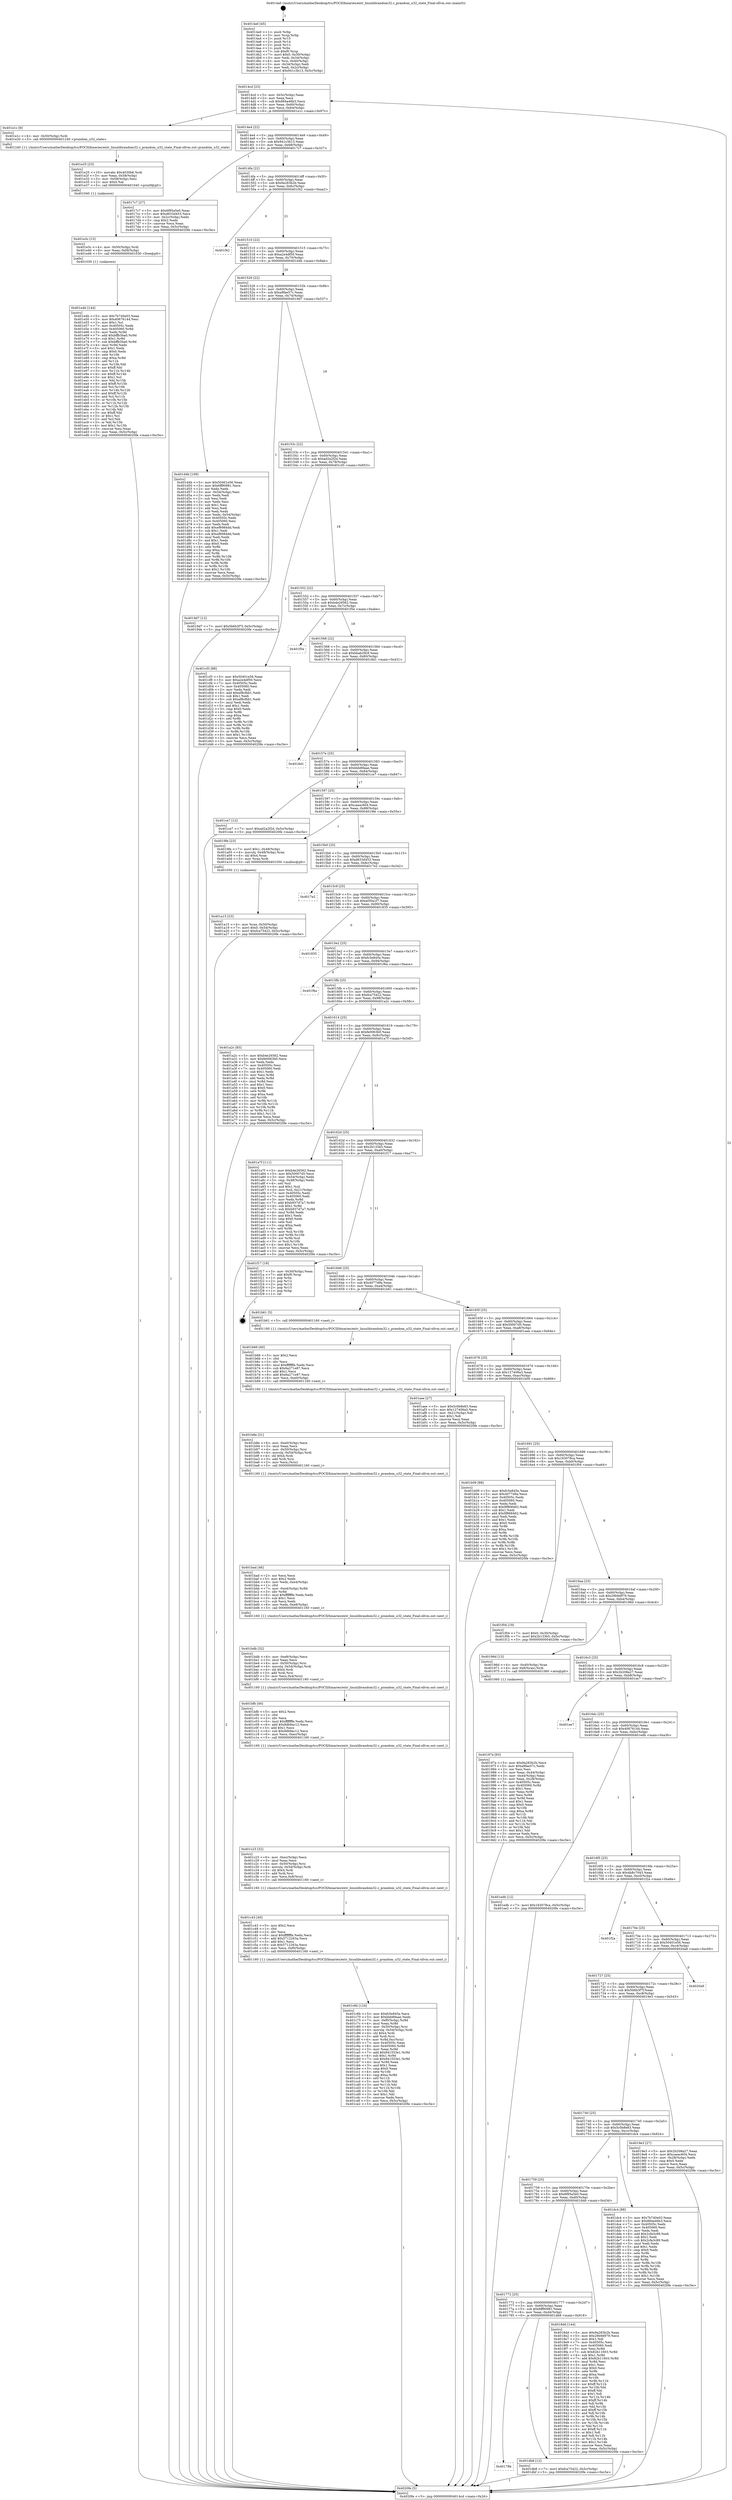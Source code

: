 digraph "0x4014a0" {
  label = "0x4014a0 (/mnt/c/Users/mathe/Desktop/tcc/POCII/binaries/extr_linuxlibrandom32.c_prandom_u32_state_Final-ollvm.out::main(0))"
  labelloc = "t"
  node[shape=record]

  Entry [label="",width=0.3,height=0.3,shape=circle,fillcolor=black,style=filled]
  "0x4014cd" [label="{
     0x4014cd [23]\l
     | [instrs]\l
     &nbsp;&nbsp;0x4014cd \<+3\>: mov -0x5c(%rbp),%eax\l
     &nbsp;&nbsp;0x4014d0 \<+2\>: mov %eax,%ecx\l
     &nbsp;&nbsp;0x4014d2 \<+6\>: sub $0x884a46b3,%ecx\l
     &nbsp;&nbsp;0x4014d8 \<+3\>: mov %eax,-0x60(%rbp)\l
     &nbsp;&nbsp;0x4014db \<+3\>: mov %ecx,-0x64(%rbp)\l
     &nbsp;&nbsp;0x4014de \<+6\>: je 0000000000401e1c \<main+0x97c\>\l
  }"]
  "0x401e1c" [label="{
     0x401e1c [9]\l
     | [instrs]\l
     &nbsp;&nbsp;0x401e1c \<+4\>: mov -0x50(%rbp),%rdi\l
     &nbsp;&nbsp;0x401e20 \<+5\>: call 0000000000401240 \<prandom_u32_state\>\l
     | [calls]\l
     &nbsp;&nbsp;0x401240 \{1\} (/mnt/c/Users/mathe/Desktop/tcc/POCII/binaries/extr_linuxlibrandom32.c_prandom_u32_state_Final-ollvm.out::prandom_u32_state)\l
  }"]
  "0x4014e4" [label="{
     0x4014e4 [22]\l
     | [instrs]\l
     &nbsp;&nbsp;0x4014e4 \<+5\>: jmp 00000000004014e9 \<main+0x49\>\l
     &nbsp;&nbsp;0x4014e9 \<+3\>: mov -0x60(%rbp),%eax\l
     &nbsp;&nbsp;0x4014ec \<+5\>: sub $0x941c3b13,%eax\l
     &nbsp;&nbsp;0x4014f1 \<+3\>: mov %eax,-0x68(%rbp)\l
     &nbsp;&nbsp;0x4014f4 \<+6\>: je 00000000004017c7 \<main+0x327\>\l
  }"]
  Exit [label="",width=0.3,height=0.3,shape=circle,fillcolor=black,style=filled,peripheries=2]
  "0x4017c7" [label="{
     0x4017c7 [27]\l
     | [instrs]\l
     &nbsp;&nbsp;0x4017c7 \<+5\>: mov $0x6f95a5e0,%eax\l
     &nbsp;&nbsp;0x4017cc \<+5\>: mov $0xd633d453,%ecx\l
     &nbsp;&nbsp;0x4017d1 \<+3\>: mov -0x2c(%rbp),%edx\l
     &nbsp;&nbsp;0x4017d4 \<+3\>: cmp $0x2,%edx\l
     &nbsp;&nbsp;0x4017d7 \<+3\>: cmovne %ecx,%eax\l
     &nbsp;&nbsp;0x4017da \<+3\>: mov %eax,-0x5c(%rbp)\l
     &nbsp;&nbsp;0x4017dd \<+5\>: jmp 00000000004020fe \<main+0xc5e\>\l
  }"]
  "0x4014fa" [label="{
     0x4014fa [22]\l
     | [instrs]\l
     &nbsp;&nbsp;0x4014fa \<+5\>: jmp 00000000004014ff \<main+0x5f\>\l
     &nbsp;&nbsp;0x4014ff \<+3\>: mov -0x60(%rbp),%eax\l
     &nbsp;&nbsp;0x401502 \<+5\>: sub $0x9a283b2b,%eax\l
     &nbsp;&nbsp;0x401507 \<+3\>: mov %eax,-0x6c(%rbp)\l
     &nbsp;&nbsp;0x40150a \<+6\>: je 0000000000401f42 \<main+0xaa2\>\l
  }"]
  "0x4020fe" [label="{
     0x4020fe [5]\l
     | [instrs]\l
     &nbsp;&nbsp;0x4020fe \<+5\>: jmp 00000000004014cd \<main+0x2d\>\l
  }"]
  "0x4014a0" [label="{
     0x4014a0 [45]\l
     | [instrs]\l
     &nbsp;&nbsp;0x4014a0 \<+1\>: push %rbp\l
     &nbsp;&nbsp;0x4014a1 \<+3\>: mov %rsp,%rbp\l
     &nbsp;&nbsp;0x4014a4 \<+2\>: push %r15\l
     &nbsp;&nbsp;0x4014a6 \<+2\>: push %r14\l
     &nbsp;&nbsp;0x4014a8 \<+2\>: push %r12\l
     &nbsp;&nbsp;0x4014aa \<+1\>: push %rbx\l
     &nbsp;&nbsp;0x4014ab \<+7\>: sub $0xf0,%rsp\l
     &nbsp;&nbsp;0x4014b2 \<+7\>: movl $0x0,-0x30(%rbp)\l
     &nbsp;&nbsp;0x4014b9 \<+3\>: mov %edi,-0x34(%rbp)\l
     &nbsp;&nbsp;0x4014bc \<+4\>: mov %rsi,-0x40(%rbp)\l
     &nbsp;&nbsp;0x4014c0 \<+3\>: mov -0x34(%rbp),%edi\l
     &nbsp;&nbsp;0x4014c3 \<+3\>: mov %edi,-0x2c(%rbp)\l
     &nbsp;&nbsp;0x4014c6 \<+7\>: movl $0x941c3b13,-0x5c(%rbp)\l
  }"]
  "0x401e4b" [label="{
     0x401e4b [144]\l
     | [instrs]\l
     &nbsp;&nbsp;0x401e4b \<+5\>: mov $0x7b740e03,%eax\l
     &nbsp;&nbsp;0x401e50 \<+5\>: mov $0x40676144,%esi\l
     &nbsp;&nbsp;0x401e55 \<+2\>: mov $0x1,%cl\l
     &nbsp;&nbsp;0x401e57 \<+7\>: mov 0x40505c,%edx\l
     &nbsp;&nbsp;0x401e5e \<+8\>: mov 0x405060,%r8d\l
     &nbsp;&nbsp;0x401e66 \<+3\>: mov %edx,%r9d\l
     &nbsp;&nbsp;0x401e69 \<+7\>: add $0xbffb3ba0,%r9d\l
     &nbsp;&nbsp;0x401e70 \<+4\>: sub $0x1,%r9d\l
     &nbsp;&nbsp;0x401e74 \<+7\>: sub $0xbffb3ba0,%r9d\l
     &nbsp;&nbsp;0x401e7b \<+4\>: imul %r9d,%edx\l
     &nbsp;&nbsp;0x401e7f \<+3\>: and $0x1,%edx\l
     &nbsp;&nbsp;0x401e82 \<+3\>: cmp $0x0,%edx\l
     &nbsp;&nbsp;0x401e85 \<+4\>: sete %r10b\l
     &nbsp;&nbsp;0x401e89 \<+4\>: cmp $0xa,%r8d\l
     &nbsp;&nbsp;0x401e8d \<+4\>: setl %r11b\l
     &nbsp;&nbsp;0x401e91 \<+3\>: mov %r10b,%bl\l
     &nbsp;&nbsp;0x401e94 \<+3\>: xor $0xff,%bl\l
     &nbsp;&nbsp;0x401e97 \<+3\>: mov %r11b,%r14b\l
     &nbsp;&nbsp;0x401e9a \<+4\>: xor $0xff,%r14b\l
     &nbsp;&nbsp;0x401e9e \<+3\>: xor $0x1,%cl\l
     &nbsp;&nbsp;0x401ea1 \<+3\>: mov %bl,%r15b\l
     &nbsp;&nbsp;0x401ea4 \<+4\>: and $0xff,%r15b\l
     &nbsp;&nbsp;0x401ea8 \<+3\>: and %cl,%r10b\l
     &nbsp;&nbsp;0x401eab \<+3\>: mov %r14b,%r12b\l
     &nbsp;&nbsp;0x401eae \<+4\>: and $0xff,%r12b\l
     &nbsp;&nbsp;0x401eb2 \<+3\>: and %cl,%r11b\l
     &nbsp;&nbsp;0x401eb5 \<+3\>: or %r10b,%r15b\l
     &nbsp;&nbsp;0x401eb8 \<+3\>: or %r11b,%r12b\l
     &nbsp;&nbsp;0x401ebb \<+3\>: xor %r12b,%r15b\l
     &nbsp;&nbsp;0x401ebe \<+3\>: or %r14b,%bl\l
     &nbsp;&nbsp;0x401ec1 \<+3\>: xor $0xff,%bl\l
     &nbsp;&nbsp;0x401ec4 \<+3\>: or $0x1,%cl\l
     &nbsp;&nbsp;0x401ec7 \<+2\>: and %cl,%bl\l
     &nbsp;&nbsp;0x401ec9 \<+3\>: or %bl,%r15b\l
     &nbsp;&nbsp;0x401ecc \<+4\>: test $0x1,%r15b\l
     &nbsp;&nbsp;0x401ed0 \<+3\>: cmovne %esi,%eax\l
     &nbsp;&nbsp;0x401ed3 \<+3\>: mov %eax,-0x5c(%rbp)\l
     &nbsp;&nbsp;0x401ed6 \<+5\>: jmp 00000000004020fe \<main+0xc5e\>\l
  }"]
  "0x401f42" [label="{
     0x401f42\l
  }", style=dashed]
  "0x401510" [label="{
     0x401510 [22]\l
     | [instrs]\l
     &nbsp;&nbsp;0x401510 \<+5\>: jmp 0000000000401515 \<main+0x75\>\l
     &nbsp;&nbsp;0x401515 \<+3\>: mov -0x60(%rbp),%eax\l
     &nbsp;&nbsp;0x401518 \<+5\>: sub $0xa2e4df50,%eax\l
     &nbsp;&nbsp;0x40151d \<+3\>: mov %eax,-0x70(%rbp)\l
     &nbsp;&nbsp;0x401520 \<+6\>: je 0000000000401d4b \<main+0x8ab\>\l
  }"]
  "0x401e3c" [label="{
     0x401e3c [15]\l
     | [instrs]\l
     &nbsp;&nbsp;0x401e3c \<+4\>: mov -0x50(%rbp),%rdi\l
     &nbsp;&nbsp;0x401e40 \<+6\>: mov %eax,-0xf4(%rbp)\l
     &nbsp;&nbsp;0x401e46 \<+5\>: call 0000000000401030 \<free@plt\>\l
     | [calls]\l
     &nbsp;&nbsp;0x401030 \{1\} (unknown)\l
  }"]
  "0x401d4b" [label="{
     0x401d4b [109]\l
     | [instrs]\l
     &nbsp;&nbsp;0x401d4b \<+5\>: mov $0x50401e56,%eax\l
     &nbsp;&nbsp;0x401d50 \<+5\>: mov $0x6ff90981,%ecx\l
     &nbsp;&nbsp;0x401d55 \<+2\>: xor %edx,%edx\l
     &nbsp;&nbsp;0x401d57 \<+3\>: mov -0x54(%rbp),%esi\l
     &nbsp;&nbsp;0x401d5a \<+2\>: mov %edx,%edi\l
     &nbsp;&nbsp;0x401d5c \<+2\>: sub %esi,%edi\l
     &nbsp;&nbsp;0x401d5e \<+2\>: mov %edx,%esi\l
     &nbsp;&nbsp;0x401d60 \<+3\>: sub $0x1,%esi\l
     &nbsp;&nbsp;0x401d63 \<+2\>: add %esi,%edi\l
     &nbsp;&nbsp;0x401d65 \<+2\>: sub %edi,%edx\l
     &nbsp;&nbsp;0x401d67 \<+3\>: mov %edx,-0x54(%rbp)\l
     &nbsp;&nbsp;0x401d6a \<+7\>: mov 0x40505c,%edx\l
     &nbsp;&nbsp;0x401d71 \<+7\>: mov 0x405060,%esi\l
     &nbsp;&nbsp;0x401d78 \<+2\>: mov %edx,%edi\l
     &nbsp;&nbsp;0x401d7a \<+6\>: add $0xef6984dd,%edi\l
     &nbsp;&nbsp;0x401d80 \<+3\>: sub $0x1,%edi\l
     &nbsp;&nbsp;0x401d83 \<+6\>: sub $0xef6984dd,%edi\l
     &nbsp;&nbsp;0x401d89 \<+3\>: imul %edi,%edx\l
     &nbsp;&nbsp;0x401d8c \<+3\>: and $0x1,%edx\l
     &nbsp;&nbsp;0x401d8f \<+3\>: cmp $0x0,%edx\l
     &nbsp;&nbsp;0x401d92 \<+4\>: sete %r8b\l
     &nbsp;&nbsp;0x401d96 \<+3\>: cmp $0xa,%esi\l
     &nbsp;&nbsp;0x401d99 \<+4\>: setl %r9b\l
     &nbsp;&nbsp;0x401d9d \<+3\>: mov %r8b,%r10b\l
     &nbsp;&nbsp;0x401da0 \<+3\>: and %r9b,%r10b\l
     &nbsp;&nbsp;0x401da3 \<+3\>: xor %r9b,%r8b\l
     &nbsp;&nbsp;0x401da6 \<+3\>: or %r8b,%r10b\l
     &nbsp;&nbsp;0x401da9 \<+4\>: test $0x1,%r10b\l
     &nbsp;&nbsp;0x401dad \<+3\>: cmovne %ecx,%eax\l
     &nbsp;&nbsp;0x401db0 \<+3\>: mov %eax,-0x5c(%rbp)\l
     &nbsp;&nbsp;0x401db3 \<+5\>: jmp 00000000004020fe \<main+0xc5e\>\l
  }"]
  "0x401526" [label="{
     0x401526 [22]\l
     | [instrs]\l
     &nbsp;&nbsp;0x401526 \<+5\>: jmp 000000000040152b \<main+0x8b\>\l
     &nbsp;&nbsp;0x40152b \<+3\>: mov -0x60(%rbp),%eax\l
     &nbsp;&nbsp;0x40152e \<+5\>: sub $0xa9fae57c,%eax\l
     &nbsp;&nbsp;0x401533 \<+3\>: mov %eax,-0x74(%rbp)\l
     &nbsp;&nbsp;0x401536 \<+6\>: je 00000000004019d7 \<main+0x537\>\l
  }"]
  "0x401e25" [label="{
     0x401e25 [23]\l
     | [instrs]\l
     &nbsp;&nbsp;0x401e25 \<+10\>: movabs $0x4030b6,%rdi\l
     &nbsp;&nbsp;0x401e2f \<+3\>: mov %eax,-0x58(%rbp)\l
     &nbsp;&nbsp;0x401e32 \<+3\>: mov -0x58(%rbp),%esi\l
     &nbsp;&nbsp;0x401e35 \<+2\>: mov $0x0,%al\l
     &nbsp;&nbsp;0x401e37 \<+5\>: call 0000000000401040 \<printf@plt\>\l
     | [calls]\l
     &nbsp;&nbsp;0x401040 \{1\} (unknown)\l
  }"]
  "0x4019d7" [label="{
     0x4019d7 [12]\l
     | [instrs]\l
     &nbsp;&nbsp;0x4019d7 \<+7\>: movl $0x5b6b3f7f,-0x5c(%rbp)\l
     &nbsp;&nbsp;0x4019de \<+5\>: jmp 00000000004020fe \<main+0xc5e\>\l
  }"]
  "0x40153c" [label="{
     0x40153c [22]\l
     | [instrs]\l
     &nbsp;&nbsp;0x40153c \<+5\>: jmp 0000000000401541 \<main+0xa1\>\l
     &nbsp;&nbsp;0x401541 \<+3\>: mov -0x60(%rbp),%eax\l
     &nbsp;&nbsp;0x401544 \<+5\>: sub $0xad2a2f2d,%eax\l
     &nbsp;&nbsp;0x401549 \<+3\>: mov %eax,-0x78(%rbp)\l
     &nbsp;&nbsp;0x40154c \<+6\>: je 0000000000401cf3 \<main+0x853\>\l
  }"]
  "0x40178b" [label="{
     0x40178b\l
  }", style=dashed]
  "0x401cf3" [label="{
     0x401cf3 [88]\l
     | [instrs]\l
     &nbsp;&nbsp;0x401cf3 \<+5\>: mov $0x50401e56,%eax\l
     &nbsp;&nbsp;0x401cf8 \<+5\>: mov $0xa2e4df50,%ecx\l
     &nbsp;&nbsp;0x401cfd \<+7\>: mov 0x40505c,%edx\l
     &nbsp;&nbsp;0x401d04 \<+7\>: mov 0x405060,%esi\l
     &nbsp;&nbsp;0x401d0b \<+2\>: mov %edx,%edi\l
     &nbsp;&nbsp;0x401d0d \<+6\>: add $0xef8cfbb1,%edi\l
     &nbsp;&nbsp;0x401d13 \<+3\>: sub $0x1,%edi\l
     &nbsp;&nbsp;0x401d16 \<+6\>: sub $0xef8cfbb1,%edi\l
     &nbsp;&nbsp;0x401d1c \<+3\>: imul %edi,%edx\l
     &nbsp;&nbsp;0x401d1f \<+3\>: and $0x1,%edx\l
     &nbsp;&nbsp;0x401d22 \<+3\>: cmp $0x0,%edx\l
     &nbsp;&nbsp;0x401d25 \<+4\>: sete %r8b\l
     &nbsp;&nbsp;0x401d29 \<+3\>: cmp $0xa,%esi\l
     &nbsp;&nbsp;0x401d2c \<+4\>: setl %r9b\l
     &nbsp;&nbsp;0x401d30 \<+3\>: mov %r8b,%r10b\l
     &nbsp;&nbsp;0x401d33 \<+3\>: and %r9b,%r10b\l
     &nbsp;&nbsp;0x401d36 \<+3\>: xor %r9b,%r8b\l
     &nbsp;&nbsp;0x401d39 \<+3\>: or %r8b,%r10b\l
     &nbsp;&nbsp;0x401d3c \<+4\>: test $0x1,%r10b\l
     &nbsp;&nbsp;0x401d40 \<+3\>: cmovne %ecx,%eax\l
     &nbsp;&nbsp;0x401d43 \<+3\>: mov %eax,-0x5c(%rbp)\l
     &nbsp;&nbsp;0x401d46 \<+5\>: jmp 00000000004020fe \<main+0xc5e\>\l
  }"]
  "0x401552" [label="{
     0x401552 [22]\l
     | [instrs]\l
     &nbsp;&nbsp;0x401552 \<+5\>: jmp 0000000000401557 \<main+0xb7\>\l
     &nbsp;&nbsp;0x401557 \<+3\>: mov -0x60(%rbp),%eax\l
     &nbsp;&nbsp;0x40155a \<+5\>: sub $0xb4e26562,%eax\l
     &nbsp;&nbsp;0x40155f \<+3\>: mov %eax,-0x7c(%rbp)\l
     &nbsp;&nbsp;0x401562 \<+6\>: je 0000000000401f5e \<main+0xabe\>\l
  }"]
  "0x401db8" [label="{
     0x401db8 [12]\l
     | [instrs]\l
     &nbsp;&nbsp;0x401db8 \<+7\>: movl $0xfca75422,-0x5c(%rbp)\l
     &nbsp;&nbsp;0x401dbf \<+5\>: jmp 00000000004020fe \<main+0xc5e\>\l
  }"]
  "0x401f5e" [label="{
     0x401f5e\l
  }", style=dashed]
  "0x401568" [label="{
     0x401568 [22]\l
     | [instrs]\l
     &nbsp;&nbsp;0x401568 \<+5\>: jmp 000000000040156d \<main+0xcd\>\l
     &nbsp;&nbsp;0x40156d \<+3\>: mov -0x60(%rbp),%eax\l
     &nbsp;&nbsp;0x401570 \<+5\>: sub $0xbbab28c9,%eax\l
     &nbsp;&nbsp;0x401575 \<+3\>: mov %eax,-0x80(%rbp)\l
     &nbsp;&nbsp;0x401578 \<+6\>: je 00000000004018d1 \<main+0x431\>\l
  }"]
  "0x401c6b" [label="{
     0x401c6b [124]\l
     | [instrs]\l
     &nbsp;&nbsp;0x401c6b \<+5\>: mov $0xfc5e845e,%ecx\l
     &nbsp;&nbsp;0x401c70 \<+5\>: mov $0xbbb89aae,%edx\l
     &nbsp;&nbsp;0x401c75 \<+7\>: mov -0xf0(%rbp),%r8d\l
     &nbsp;&nbsp;0x401c7c \<+4\>: imul %eax,%r8d\l
     &nbsp;&nbsp;0x401c80 \<+4\>: mov -0x50(%rbp),%rsi\l
     &nbsp;&nbsp;0x401c84 \<+4\>: movslq -0x54(%rbp),%rdi\l
     &nbsp;&nbsp;0x401c88 \<+4\>: shl $0x4,%rdi\l
     &nbsp;&nbsp;0x401c8c \<+3\>: add %rdi,%rsi\l
     &nbsp;&nbsp;0x401c8f \<+4\>: mov %r8d,0xc(%rsi)\l
     &nbsp;&nbsp;0x401c93 \<+7\>: mov 0x40505c,%eax\l
     &nbsp;&nbsp;0x401c9a \<+8\>: mov 0x405060,%r8d\l
     &nbsp;&nbsp;0x401ca2 \<+3\>: mov %eax,%r9d\l
     &nbsp;&nbsp;0x401ca5 \<+7\>: add $0x941553e1,%r9d\l
     &nbsp;&nbsp;0x401cac \<+4\>: sub $0x1,%r9d\l
     &nbsp;&nbsp;0x401cb0 \<+7\>: sub $0x941553e1,%r9d\l
     &nbsp;&nbsp;0x401cb7 \<+4\>: imul %r9d,%eax\l
     &nbsp;&nbsp;0x401cbb \<+3\>: and $0x1,%eax\l
     &nbsp;&nbsp;0x401cbe \<+3\>: cmp $0x0,%eax\l
     &nbsp;&nbsp;0x401cc1 \<+4\>: sete %r10b\l
     &nbsp;&nbsp;0x401cc5 \<+4\>: cmp $0xa,%r8d\l
     &nbsp;&nbsp;0x401cc9 \<+4\>: setl %r11b\l
     &nbsp;&nbsp;0x401ccd \<+3\>: mov %r10b,%bl\l
     &nbsp;&nbsp;0x401cd0 \<+3\>: and %r11b,%bl\l
     &nbsp;&nbsp;0x401cd3 \<+3\>: xor %r11b,%r10b\l
     &nbsp;&nbsp;0x401cd6 \<+3\>: or %r10b,%bl\l
     &nbsp;&nbsp;0x401cd9 \<+3\>: test $0x1,%bl\l
     &nbsp;&nbsp;0x401cdc \<+3\>: cmovne %edx,%ecx\l
     &nbsp;&nbsp;0x401cdf \<+3\>: mov %ecx,-0x5c(%rbp)\l
     &nbsp;&nbsp;0x401ce2 \<+5\>: jmp 00000000004020fe \<main+0xc5e\>\l
  }"]
  "0x4018d1" [label="{
     0x4018d1\l
  }", style=dashed]
  "0x40157e" [label="{
     0x40157e [25]\l
     | [instrs]\l
     &nbsp;&nbsp;0x40157e \<+5\>: jmp 0000000000401583 \<main+0xe3\>\l
     &nbsp;&nbsp;0x401583 \<+3\>: mov -0x60(%rbp),%eax\l
     &nbsp;&nbsp;0x401586 \<+5\>: sub $0xbbb89aae,%eax\l
     &nbsp;&nbsp;0x40158b \<+6\>: mov %eax,-0x84(%rbp)\l
     &nbsp;&nbsp;0x401591 \<+6\>: je 0000000000401ce7 \<main+0x847\>\l
  }"]
  "0x401c43" [label="{
     0x401c43 [40]\l
     | [instrs]\l
     &nbsp;&nbsp;0x401c43 \<+5\>: mov $0x2,%ecx\l
     &nbsp;&nbsp;0x401c48 \<+1\>: cltd\l
     &nbsp;&nbsp;0x401c49 \<+2\>: idiv %ecx\l
     &nbsp;&nbsp;0x401c4b \<+6\>: imul $0xfffffffe,%edx,%ecx\l
     &nbsp;&nbsp;0x401c51 \<+6\>: add $0x5712263a,%ecx\l
     &nbsp;&nbsp;0x401c57 \<+3\>: add $0x1,%ecx\l
     &nbsp;&nbsp;0x401c5a \<+6\>: sub $0x5712263a,%ecx\l
     &nbsp;&nbsp;0x401c60 \<+6\>: mov %ecx,-0xf0(%rbp)\l
     &nbsp;&nbsp;0x401c66 \<+5\>: call 0000000000401160 \<next_i\>\l
     | [calls]\l
     &nbsp;&nbsp;0x401160 \{1\} (/mnt/c/Users/mathe/Desktop/tcc/POCII/binaries/extr_linuxlibrandom32.c_prandom_u32_state_Final-ollvm.out::next_i)\l
  }"]
  "0x401ce7" [label="{
     0x401ce7 [12]\l
     | [instrs]\l
     &nbsp;&nbsp;0x401ce7 \<+7\>: movl $0xad2a2f2d,-0x5c(%rbp)\l
     &nbsp;&nbsp;0x401cee \<+5\>: jmp 00000000004020fe \<main+0xc5e\>\l
  }"]
  "0x401597" [label="{
     0x401597 [25]\l
     | [instrs]\l
     &nbsp;&nbsp;0x401597 \<+5\>: jmp 000000000040159c \<main+0xfc\>\l
     &nbsp;&nbsp;0x40159c \<+3\>: mov -0x60(%rbp),%eax\l
     &nbsp;&nbsp;0x40159f \<+5\>: sub $0xcaeac604,%eax\l
     &nbsp;&nbsp;0x4015a4 \<+6\>: mov %eax,-0x88(%rbp)\l
     &nbsp;&nbsp;0x4015aa \<+6\>: je 00000000004019fe \<main+0x55e\>\l
  }"]
  "0x401c23" [label="{
     0x401c23 [32]\l
     | [instrs]\l
     &nbsp;&nbsp;0x401c23 \<+6\>: mov -0xec(%rbp),%ecx\l
     &nbsp;&nbsp;0x401c29 \<+3\>: imul %eax,%ecx\l
     &nbsp;&nbsp;0x401c2c \<+4\>: mov -0x50(%rbp),%rsi\l
     &nbsp;&nbsp;0x401c30 \<+4\>: movslq -0x54(%rbp),%rdi\l
     &nbsp;&nbsp;0x401c34 \<+4\>: shl $0x4,%rdi\l
     &nbsp;&nbsp;0x401c38 \<+3\>: add %rdi,%rsi\l
     &nbsp;&nbsp;0x401c3b \<+3\>: mov %ecx,0x8(%rsi)\l
     &nbsp;&nbsp;0x401c3e \<+5\>: call 0000000000401160 \<next_i\>\l
     | [calls]\l
     &nbsp;&nbsp;0x401160 \{1\} (/mnt/c/Users/mathe/Desktop/tcc/POCII/binaries/extr_linuxlibrandom32.c_prandom_u32_state_Final-ollvm.out::next_i)\l
  }"]
  "0x4019fe" [label="{
     0x4019fe [23]\l
     | [instrs]\l
     &nbsp;&nbsp;0x4019fe \<+7\>: movl $0x1,-0x48(%rbp)\l
     &nbsp;&nbsp;0x401a05 \<+4\>: movslq -0x48(%rbp),%rax\l
     &nbsp;&nbsp;0x401a09 \<+4\>: shl $0x4,%rax\l
     &nbsp;&nbsp;0x401a0d \<+3\>: mov %rax,%rdi\l
     &nbsp;&nbsp;0x401a10 \<+5\>: call 0000000000401050 \<malloc@plt\>\l
     | [calls]\l
     &nbsp;&nbsp;0x401050 \{1\} (unknown)\l
  }"]
  "0x4015b0" [label="{
     0x4015b0 [25]\l
     | [instrs]\l
     &nbsp;&nbsp;0x4015b0 \<+5\>: jmp 00000000004015b5 \<main+0x115\>\l
     &nbsp;&nbsp;0x4015b5 \<+3\>: mov -0x60(%rbp),%eax\l
     &nbsp;&nbsp;0x4015b8 \<+5\>: sub $0xd633d453,%eax\l
     &nbsp;&nbsp;0x4015bd \<+6\>: mov %eax,-0x8c(%rbp)\l
     &nbsp;&nbsp;0x4015c3 \<+6\>: je 00000000004017e2 \<main+0x342\>\l
  }"]
  "0x401bfb" [label="{
     0x401bfb [40]\l
     | [instrs]\l
     &nbsp;&nbsp;0x401bfb \<+5\>: mov $0x2,%ecx\l
     &nbsp;&nbsp;0x401c00 \<+1\>: cltd\l
     &nbsp;&nbsp;0x401c01 \<+2\>: idiv %ecx\l
     &nbsp;&nbsp;0x401c03 \<+6\>: imul $0xfffffffe,%edx,%ecx\l
     &nbsp;&nbsp;0x401c09 \<+6\>: add $0x9db9ac12,%ecx\l
     &nbsp;&nbsp;0x401c0f \<+3\>: add $0x1,%ecx\l
     &nbsp;&nbsp;0x401c12 \<+6\>: sub $0x9db9ac12,%ecx\l
     &nbsp;&nbsp;0x401c18 \<+6\>: mov %ecx,-0xec(%rbp)\l
     &nbsp;&nbsp;0x401c1e \<+5\>: call 0000000000401160 \<next_i\>\l
     | [calls]\l
     &nbsp;&nbsp;0x401160 \{1\} (/mnt/c/Users/mathe/Desktop/tcc/POCII/binaries/extr_linuxlibrandom32.c_prandom_u32_state_Final-ollvm.out::next_i)\l
  }"]
  "0x4017e2" [label="{
     0x4017e2\l
  }", style=dashed]
  "0x4015c9" [label="{
     0x4015c9 [25]\l
     | [instrs]\l
     &nbsp;&nbsp;0x4015c9 \<+5\>: jmp 00000000004015ce \<main+0x12e\>\l
     &nbsp;&nbsp;0x4015ce \<+3\>: mov -0x60(%rbp),%eax\l
     &nbsp;&nbsp;0x4015d1 \<+5\>: sub $0xef30a1f7,%eax\l
     &nbsp;&nbsp;0x4015d6 \<+6\>: mov %eax,-0x90(%rbp)\l
     &nbsp;&nbsp;0x4015dc \<+6\>: je 0000000000401835 \<main+0x395\>\l
  }"]
  "0x401bdb" [label="{
     0x401bdb [32]\l
     | [instrs]\l
     &nbsp;&nbsp;0x401bdb \<+6\>: mov -0xe8(%rbp),%ecx\l
     &nbsp;&nbsp;0x401be1 \<+3\>: imul %eax,%ecx\l
     &nbsp;&nbsp;0x401be4 \<+4\>: mov -0x50(%rbp),%rsi\l
     &nbsp;&nbsp;0x401be8 \<+4\>: movslq -0x54(%rbp),%rdi\l
     &nbsp;&nbsp;0x401bec \<+4\>: shl $0x4,%rdi\l
     &nbsp;&nbsp;0x401bf0 \<+3\>: add %rdi,%rsi\l
     &nbsp;&nbsp;0x401bf3 \<+3\>: mov %ecx,0x4(%rsi)\l
     &nbsp;&nbsp;0x401bf6 \<+5\>: call 0000000000401160 \<next_i\>\l
     | [calls]\l
     &nbsp;&nbsp;0x401160 \{1\} (/mnt/c/Users/mathe/Desktop/tcc/POCII/binaries/extr_linuxlibrandom32.c_prandom_u32_state_Final-ollvm.out::next_i)\l
  }"]
  "0x401835" [label="{
     0x401835\l
  }", style=dashed]
  "0x4015e2" [label="{
     0x4015e2 [25]\l
     | [instrs]\l
     &nbsp;&nbsp;0x4015e2 \<+5\>: jmp 00000000004015e7 \<main+0x147\>\l
     &nbsp;&nbsp;0x4015e7 \<+3\>: mov -0x60(%rbp),%eax\l
     &nbsp;&nbsp;0x4015ea \<+5\>: sub $0xfc5e845e,%eax\l
     &nbsp;&nbsp;0x4015ef \<+6\>: mov %eax,-0x94(%rbp)\l
     &nbsp;&nbsp;0x4015f5 \<+6\>: je 0000000000401f6a \<main+0xaca\>\l
  }"]
  "0x401bad" [label="{
     0x401bad [46]\l
     | [instrs]\l
     &nbsp;&nbsp;0x401bad \<+2\>: xor %ecx,%ecx\l
     &nbsp;&nbsp;0x401baf \<+5\>: mov $0x2,%edx\l
     &nbsp;&nbsp;0x401bb4 \<+6\>: mov %edx,-0xe4(%rbp)\l
     &nbsp;&nbsp;0x401bba \<+1\>: cltd\l
     &nbsp;&nbsp;0x401bbb \<+7\>: mov -0xe4(%rbp),%r8d\l
     &nbsp;&nbsp;0x401bc2 \<+3\>: idiv %r8d\l
     &nbsp;&nbsp;0x401bc5 \<+6\>: imul $0xfffffffe,%edx,%edx\l
     &nbsp;&nbsp;0x401bcb \<+3\>: sub $0x1,%ecx\l
     &nbsp;&nbsp;0x401bce \<+2\>: sub %ecx,%edx\l
     &nbsp;&nbsp;0x401bd0 \<+6\>: mov %edx,-0xe8(%rbp)\l
     &nbsp;&nbsp;0x401bd6 \<+5\>: call 0000000000401160 \<next_i\>\l
     | [calls]\l
     &nbsp;&nbsp;0x401160 \{1\} (/mnt/c/Users/mathe/Desktop/tcc/POCII/binaries/extr_linuxlibrandom32.c_prandom_u32_state_Final-ollvm.out::next_i)\l
  }"]
  "0x401f6a" [label="{
     0x401f6a\l
  }", style=dashed]
  "0x4015fb" [label="{
     0x4015fb [25]\l
     | [instrs]\l
     &nbsp;&nbsp;0x4015fb \<+5\>: jmp 0000000000401600 \<main+0x160\>\l
     &nbsp;&nbsp;0x401600 \<+3\>: mov -0x60(%rbp),%eax\l
     &nbsp;&nbsp;0x401603 \<+5\>: sub $0xfca75422,%eax\l
     &nbsp;&nbsp;0x401608 \<+6\>: mov %eax,-0x98(%rbp)\l
     &nbsp;&nbsp;0x40160e \<+6\>: je 0000000000401a2c \<main+0x58c\>\l
  }"]
  "0x401b8e" [label="{
     0x401b8e [31]\l
     | [instrs]\l
     &nbsp;&nbsp;0x401b8e \<+6\>: mov -0xe0(%rbp),%ecx\l
     &nbsp;&nbsp;0x401b94 \<+3\>: imul %eax,%ecx\l
     &nbsp;&nbsp;0x401b97 \<+4\>: mov -0x50(%rbp),%rsi\l
     &nbsp;&nbsp;0x401b9b \<+4\>: movslq -0x54(%rbp),%rdi\l
     &nbsp;&nbsp;0x401b9f \<+4\>: shl $0x4,%rdi\l
     &nbsp;&nbsp;0x401ba3 \<+3\>: add %rdi,%rsi\l
     &nbsp;&nbsp;0x401ba6 \<+2\>: mov %ecx,(%rsi)\l
     &nbsp;&nbsp;0x401ba8 \<+5\>: call 0000000000401160 \<next_i\>\l
     | [calls]\l
     &nbsp;&nbsp;0x401160 \{1\} (/mnt/c/Users/mathe/Desktop/tcc/POCII/binaries/extr_linuxlibrandom32.c_prandom_u32_state_Final-ollvm.out::next_i)\l
  }"]
  "0x401a2c" [label="{
     0x401a2c [83]\l
     | [instrs]\l
     &nbsp;&nbsp;0x401a2c \<+5\>: mov $0xb4e26562,%eax\l
     &nbsp;&nbsp;0x401a31 \<+5\>: mov $0xfe0063b0,%ecx\l
     &nbsp;&nbsp;0x401a36 \<+2\>: xor %edx,%edx\l
     &nbsp;&nbsp;0x401a38 \<+7\>: mov 0x40505c,%esi\l
     &nbsp;&nbsp;0x401a3f \<+7\>: mov 0x405060,%edi\l
     &nbsp;&nbsp;0x401a46 \<+3\>: sub $0x1,%edx\l
     &nbsp;&nbsp;0x401a49 \<+3\>: mov %esi,%r8d\l
     &nbsp;&nbsp;0x401a4c \<+3\>: add %edx,%r8d\l
     &nbsp;&nbsp;0x401a4f \<+4\>: imul %r8d,%esi\l
     &nbsp;&nbsp;0x401a53 \<+3\>: and $0x1,%esi\l
     &nbsp;&nbsp;0x401a56 \<+3\>: cmp $0x0,%esi\l
     &nbsp;&nbsp;0x401a59 \<+4\>: sete %r9b\l
     &nbsp;&nbsp;0x401a5d \<+3\>: cmp $0xa,%edi\l
     &nbsp;&nbsp;0x401a60 \<+4\>: setl %r10b\l
     &nbsp;&nbsp;0x401a64 \<+3\>: mov %r9b,%r11b\l
     &nbsp;&nbsp;0x401a67 \<+3\>: and %r10b,%r11b\l
     &nbsp;&nbsp;0x401a6a \<+3\>: xor %r10b,%r9b\l
     &nbsp;&nbsp;0x401a6d \<+3\>: or %r9b,%r11b\l
     &nbsp;&nbsp;0x401a70 \<+4\>: test $0x1,%r11b\l
     &nbsp;&nbsp;0x401a74 \<+3\>: cmovne %ecx,%eax\l
     &nbsp;&nbsp;0x401a77 \<+3\>: mov %eax,-0x5c(%rbp)\l
     &nbsp;&nbsp;0x401a7a \<+5\>: jmp 00000000004020fe \<main+0xc5e\>\l
  }"]
  "0x401614" [label="{
     0x401614 [25]\l
     | [instrs]\l
     &nbsp;&nbsp;0x401614 \<+5\>: jmp 0000000000401619 \<main+0x179\>\l
     &nbsp;&nbsp;0x401619 \<+3\>: mov -0x60(%rbp),%eax\l
     &nbsp;&nbsp;0x40161c \<+5\>: sub $0xfe0063b0,%eax\l
     &nbsp;&nbsp;0x401621 \<+6\>: mov %eax,-0x9c(%rbp)\l
     &nbsp;&nbsp;0x401627 \<+6\>: je 0000000000401a7f \<main+0x5df\>\l
  }"]
  "0x401b66" [label="{
     0x401b66 [40]\l
     | [instrs]\l
     &nbsp;&nbsp;0x401b66 \<+5\>: mov $0x2,%ecx\l
     &nbsp;&nbsp;0x401b6b \<+1\>: cltd\l
     &nbsp;&nbsp;0x401b6c \<+2\>: idiv %ecx\l
     &nbsp;&nbsp;0x401b6e \<+6\>: imul $0xfffffffe,%edx,%ecx\l
     &nbsp;&nbsp;0x401b74 \<+6\>: sub $0x6a271e87,%ecx\l
     &nbsp;&nbsp;0x401b7a \<+3\>: add $0x1,%ecx\l
     &nbsp;&nbsp;0x401b7d \<+6\>: add $0x6a271e87,%ecx\l
     &nbsp;&nbsp;0x401b83 \<+6\>: mov %ecx,-0xe0(%rbp)\l
     &nbsp;&nbsp;0x401b89 \<+5\>: call 0000000000401160 \<next_i\>\l
     | [calls]\l
     &nbsp;&nbsp;0x401160 \{1\} (/mnt/c/Users/mathe/Desktop/tcc/POCII/binaries/extr_linuxlibrandom32.c_prandom_u32_state_Final-ollvm.out::next_i)\l
  }"]
  "0x401a7f" [label="{
     0x401a7f [111]\l
     | [instrs]\l
     &nbsp;&nbsp;0x401a7f \<+5\>: mov $0xb4e26562,%eax\l
     &nbsp;&nbsp;0x401a84 \<+5\>: mov $0x50007d5,%ecx\l
     &nbsp;&nbsp;0x401a89 \<+3\>: mov -0x54(%rbp),%edx\l
     &nbsp;&nbsp;0x401a8c \<+3\>: cmp -0x48(%rbp),%edx\l
     &nbsp;&nbsp;0x401a8f \<+4\>: setl %sil\l
     &nbsp;&nbsp;0x401a93 \<+4\>: and $0x1,%sil\l
     &nbsp;&nbsp;0x401a97 \<+4\>: mov %sil,-0x21(%rbp)\l
     &nbsp;&nbsp;0x401a9b \<+7\>: mov 0x40505c,%edx\l
     &nbsp;&nbsp;0x401aa2 \<+7\>: mov 0x405060,%edi\l
     &nbsp;&nbsp;0x401aa9 \<+3\>: mov %edx,%r8d\l
     &nbsp;&nbsp;0x401aac \<+7\>: add $0xb937d7a7,%r8d\l
     &nbsp;&nbsp;0x401ab3 \<+4\>: sub $0x1,%r8d\l
     &nbsp;&nbsp;0x401ab7 \<+7\>: sub $0xb937d7a7,%r8d\l
     &nbsp;&nbsp;0x401abe \<+4\>: imul %r8d,%edx\l
     &nbsp;&nbsp;0x401ac2 \<+3\>: and $0x1,%edx\l
     &nbsp;&nbsp;0x401ac5 \<+3\>: cmp $0x0,%edx\l
     &nbsp;&nbsp;0x401ac8 \<+4\>: sete %sil\l
     &nbsp;&nbsp;0x401acc \<+3\>: cmp $0xa,%edi\l
     &nbsp;&nbsp;0x401acf \<+4\>: setl %r9b\l
     &nbsp;&nbsp;0x401ad3 \<+3\>: mov %sil,%r10b\l
     &nbsp;&nbsp;0x401ad6 \<+3\>: and %r9b,%r10b\l
     &nbsp;&nbsp;0x401ad9 \<+3\>: xor %r9b,%sil\l
     &nbsp;&nbsp;0x401adc \<+3\>: or %sil,%r10b\l
     &nbsp;&nbsp;0x401adf \<+4\>: test $0x1,%r10b\l
     &nbsp;&nbsp;0x401ae3 \<+3\>: cmovne %ecx,%eax\l
     &nbsp;&nbsp;0x401ae6 \<+3\>: mov %eax,-0x5c(%rbp)\l
     &nbsp;&nbsp;0x401ae9 \<+5\>: jmp 00000000004020fe \<main+0xc5e\>\l
  }"]
  "0x40162d" [label="{
     0x40162d [25]\l
     | [instrs]\l
     &nbsp;&nbsp;0x40162d \<+5\>: jmp 0000000000401632 \<main+0x192\>\l
     &nbsp;&nbsp;0x401632 \<+3\>: mov -0x60(%rbp),%eax\l
     &nbsp;&nbsp;0x401635 \<+5\>: sub $0x2b133b5,%eax\l
     &nbsp;&nbsp;0x40163a \<+6\>: mov %eax,-0xa0(%rbp)\l
     &nbsp;&nbsp;0x401640 \<+6\>: je 0000000000401f17 \<main+0xa77\>\l
  }"]
  "0x401a15" [label="{
     0x401a15 [23]\l
     | [instrs]\l
     &nbsp;&nbsp;0x401a15 \<+4\>: mov %rax,-0x50(%rbp)\l
     &nbsp;&nbsp;0x401a19 \<+7\>: movl $0x0,-0x54(%rbp)\l
     &nbsp;&nbsp;0x401a20 \<+7\>: movl $0xfca75422,-0x5c(%rbp)\l
     &nbsp;&nbsp;0x401a27 \<+5\>: jmp 00000000004020fe \<main+0xc5e\>\l
  }"]
  "0x401f17" [label="{
     0x401f17 [19]\l
     | [instrs]\l
     &nbsp;&nbsp;0x401f17 \<+3\>: mov -0x30(%rbp),%eax\l
     &nbsp;&nbsp;0x401f1a \<+7\>: add $0xf0,%rsp\l
     &nbsp;&nbsp;0x401f21 \<+1\>: pop %rbx\l
     &nbsp;&nbsp;0x401f22 \<+2\>: pop %r12\l
     &nbsp;&nbsp;0x401f24 \<+2\>: pop %r14\l
     &nbsp;&nbsp;0x401f26 \<+2\>: pop %r15\l
     &nbsp;&nbsp;0x401f28 \<+1\>: pop %rbp\l
     &nbsp;&nbsp;0x401f29 \<+1\>: ret\l
  }"]
  "0x401646" [label="{
     0x401646 [25]\l
     | [instrs]\l
     &nbsp;&nbsp;0x401646 \<+5\>: jmp 000000000040164b \<main+0x1ab\>\l
     &nbsp;&nbsp;0x40164b \<+3\>: mov -0x60(%rbp),%eax\l
     &nbsp;&nbsp;0x40164e \<+5\>: sub $0x4077d9a,%eax\l
     &nbsp;&nbsp;0x401653 \<+6\>: mov %eax,-0xa4(%rbp)\l
     &nbsp;&nbsp;0x401659 \<+6\>: je 0000000000401b61 \<main+0x6c1\>\l
  }"]
  "0x40197a" [label="{
     0x40197a [93]\l
     | [instrs]\l
     &nbsp;&nbsp;0x40197a \<+5\>: mov $0x9a283b2b,%ecx\l
     &nbsp;&nbsp;0x40197f \<+5\>: mov $0xa9fae57c,%edx\l
     &nbsp;&nbsp;0x401984 \<+2\>: xor %esi,%esi\l
     &nbsp;&nbsp;0x401986 \<+3\>: mov %eax,-0x44(%rbp)\l
     &nbsp;&nbsp;0x401989 \<+3\>: mov -0x44(%rbp),%eax\l
     &nbsp;&nbsp;0x40198c \<+3\>: mov %eax,-0x28(%rbp)\l
     &nbsp;&nbsp;0x40198f \<+7\>: mov 0x40505c,%eax\l
     &nbsp;&nbsp;0x401996 \<+8\>: mov 0x405060,%r8d\l
     &nbsp;&nbsp;0x40199e \<+3\>: sub $0x1,%esi\l
     &nbsp;&nbsp;0x4019a1 \<+3\>: mov %eax,%r9d\l
     &nbsp;&nbsp;0x4019a4 \<+3\>: add %esi,%r9d\l
     &nbsp;&nbsp;0x4019a7 \<+4\>: imul %r9d,%eax\l
     &nbsp;&nbsp;0x4019ab \<+3\>: and $0x1,%eax\l
     &nbsp;&nbsp;0x4019ae \<+3\>: cmp $0x0,%eax\l
     &nbsp;&nbsp;0x4019b1 \<+4\>: sete %r10b\l
     &nbsp;&nbsp;0x4019b5 \<+4\>: cmp $0xa,%r8d\l
     &nbsp;&nbsp;0x4019b9 \<+4\>: setl %r11b\l
     &nbsp;&nbsp;0x4019bd \<+3\>: mov %r10b,%bl\l
     &nbsp;&nbsp;0x4019c0 \<+3\>: and %r11b,%bl\l
     &nbsp;&nbsp;0x4019c3 \<+3\>: xor %r11b,%r10b\l
     &nbsp;&nbsp;0x4019c6 \<+3\>: or %r10b,%bl\l
     &nbsp;&nbsp;0x4019c9 \<+3\>: test $0x1,%bl\l
     &nbsp;&nbsp;0x4019cc \<+3\>: cmovne %edx,%ecx\l
     &nbsp;&nbsp;0x4019cf \<+3\>: mov %ecx,-0x5c(%rbp)\l
     &nbsp;&nbsp;0x4019d2 \<+5\>: jmp 00000000004020fe \<main+0xc5e\>\l
  }"]
  "0x401b61" [label="{
     0x401b61 [5]\l
     | [instrs]\l
     &nbsp;&nbsp;0x401b61 \<+5\>: call 0000000000401160 \<next_i\>\l
     | [calls]\l
     &nbsp;&nbsp;0x401160 \{1\} (/mnt/c/Users/mathe/Desktop/tcc/POCII/binaries/extr_linuxlibrandom32.c_prandom_u32_state_Final-ollvm.out::next_i)\l
  }"]
  "0x40165f" [label="{
     0x40165f [25]\l
     | [instrs]\l
     &nbsp;&nbsp;0x40165f \<+5\>: jmp 0000000000401664 \<main+0x1c4\>\l
     &nbsp;&nbsp;0x401664 \<+3\>: mov -0x60(%rbp),%eax\l
     &nbsp;&nbsp;0x401667 \<+5\>: sub $0x50007d5,%eax\l
     &nbsp;&nbsp;0x40166c \<+6\>: mov %eax,-0xa8(%rbp)\l
     &nbsp;&nbsp;0x401672 \<+6\>: je 0000000000401aee \<main+0x64e\>\l
  }"]
  "0x401772" [label="{
     0x401772 [25]\l
     | [instrs]\l
     &nbsp;&nbsp;0x401772 \<+5\>: jmp 0000000000401777 \<main+0x2d7\>\l
     &nbsp;&nbsp;0x401777 \<+3\>: mov -0x60(%rbp),%eax\l
     &nbsp;&nbsp;0x40177a \<+5\>: sub $0x6ff90981,%eax\l
     &nbsp;&nbsp;0x40177f \<+6\>: mov %eax,-0xd4(%rbp)\l
     &nbsp;&nbsp;0x401785 \<+6\>: je 0000000000401db8 \<main+0x918\>\l
  }"]
  "0x401aee" [label="{
     0x401aee [27]\l
     | [instrs]\l
     &nbsp;&nbsp;0x401aee \<+5\>: mov $0x5c0b8e83,%eax\l
     &nbsp;&nbsp;0x401af3 \<+5\>: mov $0x127406a3,%ecx\l
     &nbsp;&nbsp;0x401af8 \<+3\>: mov -0x21(%rbp),%dl\l
     &nbsp;&nbsp;0x401afb \<+3\>: test $0x1,%dl\l
     &nbsp;&nbsp;0x401afe \<+3\>: cmovne %ecx,%eax\l
     &nbsp;&nbsp;0x401b01 \<+3\>: mov %eax,-0x5c(%rbp)\l
     &nbsp;&nbsp;0x401b04 \<+5\>: jmp 00000000004020fe \<main+0xc5e\>\l
  }"]
  "0x401678" [label="{
     0x401678 [25]\l
     | [instrs]\l
     &nbsp;&nbsp;0x401678 \<+5\>: jmp 000000000040167d \<main+0x1dd\>\l
     &nbsp;&nbsp;0x40167d \<+3\>: mov -0x60(%rbp),%eax\l
     &nbsp;&nbsp;0x401680 \<+5\>: sub $0x127406a3,%eax\l
     &nbsp;&nbsp;0x401685 \<+6\>: mov %eax,-0xac(%rbp)\l
     &nbsp;&nbsp;0x40168b \<+6\>: je 0000000000401b09 \<main+0x669\>\l
  }"]
  "0x4018dd" [label="{
     0x4018dd [144]\l
     | [instrs]\l
     &nbsp;&nbsp;0x4018dd \<+5\>: mov $0x9a283b2b,%eax\l
     &nbsp;&nbsp;0x4018e2 \<+5\>: mov $0x29b9d979,%ecx\l
     &nbsp;&nbsp;0x4018e7 \<+2\>: mov $0x1,%dl\l
     &nbsp;&nbsp;0x4018e9 \<+7\>: mov 0x40505c,%esi\l
     &nbsp;&nbsp;0x4018f0 \<+7\>: mov 0x405060,%edi\l
     &nbsp;&nbsp;0x4018f7 \<+3\>: mov %esi,%r8d\l
     &nbsp;&nbsp;0x4018fa \<+7\>: sub $0x82b11603,%r8d\l
     &nbsp;&nbsp;0x401901 \<+4\>: sub $0x1,%r8d\l
     &nbsp;&nbsp;0x401905 \<+7\>: add $0x82b11603,%r8d\l
     &nbsp;&nbsp;0x40190c \<+4\>: imul %r8d,%esi\l
     &nbsp;&nbsp;0x401910 \<+3\>: and $0x1,%esi\l
     &nbsp;&nbsp;0x401913 \<+3\>: cmp $0x0,%esi\l
     &nbsp;&nbsp;0x401916 \<+4\>: sete %r9b\l
     &nbsp;&nbsp;0x40191a \<+3\>: cmp $0xa,%edi\l
     &nbsp;&nbsp;0x40191d \<+4\>: setl %r10b\l
     &nbsp;&nbsp;0x401921 \<+3\>: mov %r9b,%r11b\l
     &nbsp;&nbsp;0x401924 \<+4\>: xor $0xff,%r11b\l
     &nbsp;&nbsp;0x401928 \<+3\>: mov %r10b,%bl\l
     &nbsp;&nbsp;0x40192b \<+3\>: xor $0xff,%bl\l
     &nbsp;&nbsp;0x40192e \<+3\>: xor $0x1,%dl\l
     &nbsp;&nbsp;0x401931 \<+3\>: mov %r11b,%r14b\l
     &nbsp;&nbsp;0x401934 \<+4\>: and $0xff,%r14b\l
     &nbsp;&nbsp;0x401938 \<+3\>: and %dl,%r9b\l
     &nbsp;&nbsp;0x40193b \<+3\>: mov %bl,%r15b\l
     &nbsp;&nbsp;0x40193e \<+4\>: and $0xff,%r15b\l
     &nbsp;&nbsp;0x401942 \<+3\>: and %dl,%r10b\l
     &nbsp;&nbsp;0x401945 \<+3\>: or %r9b,%r14b\l
     &nbsp;&nbsp;0x401948 \<+3\>: or %r10b,%r15b\l
     &nbsp;&nbsp;0x40194b \<+3\>: xor %r15b,%r14b\l
     &nbsp;&nbsp;0x40194e \<+3\>: or %bl,%r11b\l
     &nbsp;&nbsp;0x401951 \<+4\>: xor $0xff,%r11b\l
     &nbsp;&nbsp;0x401955 \<+3\>: or $0x1,%dl\l
     &nbsp;&nbsp;0x401958 \<+3\>: and %dl,%r11b\l
     &nbsp;&nbsp;0x40195b \<+3\>: or %r11b,%r14b\l
     &nbsp;&nbsp;0x40195e \<+4\>: test $0x1,%r14b\l
     &nbsp;&nbsp;0x401962 \<+3\>: cmovne %ecx,%eax\l
     &nbsp;&nbsp;0x401965 \<+3\>: mov %eax,-0x5c(%rbp)\l
     &nbsp;&nbsp;0x401968 \<+5\>: jmp 00000000004020fe \<main+0xc5e\>\l
  }"]
  "0x401b09" [label="{
     0x401b09 [88]\l
     | [instrs]\l
     &nbsp;&nbsp;0x401b09 \<+5\>: mov $0xfc5e845e,%eax\l
     &nbsp;&nbsp;0x401b0e \<+5\>: mov $0x4077d9a,%ecx\l
     &nbsp;&nbsp;0x401b13 \<+7\>: mov 0x40505c,%edx\l
     &nbsp;&nbsp;0x401b1a \<+7\>: mov 0x405060,%esi\l
     &nbsp;&nbsp;0x401b21 \<+2\>: mov %edx,%edi\l
     &nbsp;&nbsp;0x401b23 \<+6\>: sub $0x9f868462,%edi\l
     &nbsp;&nbsp;0x401b29 \<+3\>: sub $0x1,%edi\l
     &nbsp;&nbsp;0x401b2c \<+6\>: add $0x9f868462,%edi\l
     &nbsp;&nbsp;0x401b32 \<+3\>: imul %edi,%edx\l
     &nbsp;&nbsp;0x401b35 \<+3\>: and $0x1,%edx\l
     &nbsp;&nbsp;0x401b38 \<+3\>: cmp $0x0,%edx\l
     &nbsp;&nbsp;0x401b3b \<+4\>: sete %r8b\l
     &nbsp;&nbsp;0x401b3f \<+3\>: cmp $0xa,%esi\l
     &nbsp;&nbsp;0x401b42 \<+4\>: setl %r9b\l
     &nbsp;&nbsp;0x401b46 \<+3\>: mov %r8b,%r10b\l
     &nbsp;&nbsp;0x401b49 \<+3\>: and %r9b,%r10b\l
     &nbsp;&nbsp;0x401b4c \<+3\>: xor %r9b,%r8b\l
     &nbsp;&nbsp;0x401b4f \<+3\>: or %r8b,%r10b\l
     &nbsp;&nbsp;0x401b52 \<+4\>: test $0x1,%r10b\l
     &nbsp;&nbsp;0x401b56 \<+3\>: cmovne %ecx,%eax\l
     &nbsp;&nbsp;0x401b59 \<+3\>: mov %eax,-0x5c(%rbp)\l
     &nbsp;&nbsp;0x401b5c \<+5\>: jmp 00000000004020fe \<main+0xc5e\>\l
  }"]
  "0x401691" [label="{
     0x401691 [25]\l
     | [instrs]\l
     &nbsp;&nbsp;0x401691 \<+5\>: jmp 0000000000401696 \<main+0x1f6\>\l
     &nbsp;&nbsp;0x401696 \<+3\>: mov -0x60(%rbp),%eax\l
     &nbsp;&nbsp;0x401699 \<+5\>: sub $0x163078ca,%eax\l
     &nbsp;&nbsp;0x40169e \<+6\>: mov %eax,-0xb0(%rbp)\l
     &nbsp;&nbsp;0x4016a4 \<+6\>: je 0000000000401f04 \<main+0xa64\>\l
  }"]
  "0x401759" [label="{
     0x401759 [25]\l
     | [instrs]\l
     &nbsp;&nbsp;0x401759 \<+5\>: jmp 000000000040175e \<main+0x2be\>\l
     &nbsp;&nbsp;0x40175e \<+3\>: mov -0x60(%rbp),%eax\l
     &nbsp;&nbsp;0x401761 \<+5\>: sub $0x6f95a5e0,%eax\l
     &nbsp;&nbsp;0x401766 \<+6\>: mov %eax,-0xd0(%rbp)\l
     &nbsp;&nbsp;0x40176c \<+6\>: je 00000000004018dd \<main+0x43d\>\l
  }"]
  "0x401f04" [label="{
     0x401f04 [19]\l
     | [instrs]\l
     &nbsp;&nbsp;0x401f04 \<+7\>: movl $0x0,-0x30(%rbp)\l
     &nbsp;&nbsp;0x401f0b \<+7\>: movl $0x2b133b5,-0x5c(%rbp)\l
     &nbsp;&nbsp;0x401f12 \<+5\>: jmp 00000000004020fe \<main+0xc5e\>\l
  }"]
  "0x4016aa" [label="{
     0x4016aa [25]\l
     | [instrs]\l
     &nbsp;&nbsp;0x4016aa \<+5\>: jmp 00000000004016af \<main+0x20f\>\l
     &nbsp;&nbsp;0x4016af \<+3\>: mov -0x60(%rbp),%eax\l
     &nbsp;&nbsp;0x4016b2 \<+5\>: sub $0x29b9d979,%eax\l
     &nbsp;&nbsp;0x4016b7 \<+6\>: mov %eax,-0xb4(%rbp)\l
     &nbsp;&nbsp;0x4016bd \<+6\>: je 000000000040196d \<main+0x4cd\>\l
  }"]
  "0x401dc4" [label="{
     0x401dc4 [88]\l
     | [instrs]\l
     &nbsp;&nbsp;0x401dc4 \<+5\>: mov $0x7b740e03,%eax\l
     &nbsp;&nbsp;0x401dc9 \<+5\>: mov $0x884a46b3,%ecx\l
     &nbsp;&nbsp;0x401dce \<+7\>: mov 0x40505c,%edx\l
     &nbsp;&nbsp;0x401dd5 \<+7\>: mov 0x405060,%esi\l
     &nbsp;&nbsp;0x401ddc \<+2\>: mov %edx,%edi\l
     &nbsp;&nbsp;0x401dde \<+6\>: add $0x2cfa3c89,%edi\l
     &nbsp;&nbsp;0x401de4 \<+3\>: sub $0x1,%edi\l
     &nbsp;&nbsp;0x401de7 \<+6\>: sub $0x2cfa3c89,%edi\l
     &nbsp;&nbsp;0x401ded \<+3\>: imul %edi,%edx\l
     &nbsp;&nbsp;0x401df0 \<+3\>: and $0x1,%edx\l
     &nbsp;&nbsp;0x401df3 \<+3\>: cmp $0x0,%edx\l
     &nbsp;&nbsp;0x401df6 \<+4\>: sete %r8b\l
     &nbsp;&nbsp;0x401dfa \<+3\>: cmp $0xa,%esi\l
     &nbsp;&nbsp;0x401dfd \<+4\>: setl %r9b\l
     &nbsp;&nbsp;0x401e01 \<+3\>: mov %r8b,%r10b\l
     &nbsp;&nbsp;0x401e04 \<+3\>: and %r9b,%r10b\l
     &nbsp;&nbsp;0x401e07 \<+3\>: xor %r9b,%r8b\l
     &nbsp;&nbsp;0x401e0a \<+3\>: or %r8b,%r10b\l
     &nbsp;&nbsp;0x401e0d \<+4\>: test $0x1,%r10b\l
     &nbsp;&nbsp;0x401e11 \<+3\>: cmovne %ecx,%eax\l
     &nbsp;&nbsp;0x401e14 \<+3\>: mov %eax,-0x5c(%rbp)\l
     &nbsp;&nbsp;0x401e17 \<+5\>: jmp 00000000004020fe \<main+0xc5e\>\l
  }"]
  "0x40196d" [label="{
     0x40196d [13]\l
     | [instrs]\l
     &nbsp;&nbsp;0x40196d \<+4\>: mov -0x40(%rbp),%rax\l
     &nbsp;&nbsp;0x401971 \<+4\>: mov 0x8(%rax),%rdi\l
     &nbsp;&nbsp;0x401975 \<+5\>: call 0000000000401060 \<atoi@plt\>\l
     | [calls]\l
     &nbsp;&nbsp;0x401060 \{1\} (unknown)\l
  }"]
  "0x4016c3" [label="{
     0x4016c3 [25]\l
     | [instrs]\l
     &nbsp;&nbsp;0x4016c3 \<+5\>: jmp 00000000004016c8 \<main+0x228\>\l
     &nbsp;&nbsp;0x4016c8 \<+3\>: mov -0x60(%rbp),%eax\l
     &nbsp;&nbsp;0x4016cb \<+5\>: sub $0x2b208a27,%eax\l
     &nbsp;&nbsp;0x4016d0 \<+6\>: mov %eax,-0xb8(%rbp)\l
     &nbsp;&nbsp;0x4016d6 \<+6\>: je 0000000000401ee7 \<main+0xa47\>\l
  }"]
  "0x401740" [label="{
     0x401740 [25]\l
     | [instrs]\l
     &nbsp;&nbsp;0x401740 \<+5\>: jmp 0000000000401745 \<main+0x2a5\>\l
     &nbsp;&nbsp;0x401745 \<+3\>: mov -0x60(%rbp),%eax\l
     &nbsp;&nbsp;0x401748 \<+5\>: sub $0x5c0b8e83,%eax\l
     &nbsp;&nbsp;0x40174d \<+6\>: mov %eax,-0xcc(%rbp)\l
     &nbsp;&nbsp;0x401753 \<+6\>: je 0000000000401dc4 \<main+0x924\>\l
  }"]
  "0x401ee7" [label="{
     0x401ee7\l
  }", style=dashed]
  "0x4016dc" [label="{
     0x4016dc [25]\l
     | [instrs]\l
     &nbsp;&nbsp;0x4016dc \<+5\>: jmp 00000000004016e1 \<main+0x241\>\l
     &nbsp;&nbsp;0x4016e1 \<+3\>: mov -0x60(%rbp),%eax\l
     &nbsp;&nbsp;0x4016e4 \<+5\>: sub $0x40676144,%eax\l
     &nbsp;&nbsp;0x4016e9 \<+6\>: mov %eax,-0xbc(%rbp)\l
     &nbsp;&nbsp;0x4016ef \<+6\>: je 0000000000401edb \<main+0xa3b\>\l
  }"]
  "0x4019e3" [label="{
     0x4019e3 [27]\l
     | [instrs]\l
     &nbsp;&nbsp;0x4019e3 \<+5\>: mov $0x2b208a27,%eax\l
     &nbsp;&nbsp;0x4019e8 \<+5\>: mov $0xcaeac604,%ecx\l
     &nbsp;&nbsp;0x4019ed \<+3\>: mov -0x28(%rbp),%edx\l
     &nbsp;&nbsp;0x4019f0 \<+3\>: cmp $0x0,%edx\l
     &nbsp;&nbsp;0x4019f3 \<+3\>: cmove %ecx,%eax\l
     &nbsp;&nbsp;0x4019f6 \<+3\>: mov %eax,-0x5c(%rbp)\l
     &nbsp;&nbsp;0x4019f9 \<+5\>: jmp 00000000004020fe \<main+0xc5e\>\l
  }"]
  "0x401edb" [label="{
     0x401edb [12]\l
     | [instrs]\l
     &nbsp;&nbsp;0x401edb \<+7\>: movl $0x163078ca,-0x5c(%rbp)\l
     &nbsp;&nbsp;0x401ee2 \<+5\>: jmp 00000000004020fe \<main+0xc5e\>\l
  }"]
  "0x4016f5" [label="{
     0x4016f5 [25]\l
     | [instrs]\l
     &nbsp;&nbsp;0x4016f5 \<+5\>: jmp 00000000004016fa \<main+0x25a\>\l
     &nbsp;&nbsp;0x4016fa \<+3\>: mov -0x60(%rbp),%eax\l
     &nbsp;&nbsp;0x4016fd \<+5\>: sub $0x4b8c7043,%eax\l
     &nbsp;&nbsp;0x401702 \<+6\>: mov %eax,-0xc0(%rbp)\l
     &nbsp;&nbsp;0x401708 \<+6\>: je 0000000000401f2a \<main+0xa8a\>\l
  }"]
  "0x401727" [label="{
     0x401727 [25]\l
     | [instrs]\l
     &nbsp;&nbsp;0x401727 \<+5\>: jmp 000000000040172c \<main+0x28c\>\l
     &nbsp;&nbsp;0x40172c \<+3\>: mov -0x60(%rbp),%eax\l
     &nbsp;&nbsp;0x40172f \<+5\>: sub $0x5b6b3f7f,%eax\l
     &nbsp;&nbsp;0x401734 \<+6\>: mov %eax,-0xc8(%rbp)\l
     &nbsp;&nbsp;0x40173a \<+6\>: je 00000000004019e3 \<main+0x543\>\l
  }"]
  "0x401f2a" [label="{
     0x401f2a\l
  }", style=dashed]
  "0x40170e" [label="{
     0x40170e [25]\l
     | [instrs]\l
     &nbsp;&nbsp;0x40170e \<+5\>: jmp 0000000000401713 \<main+0x273\>\l
     &nbsp;&nbsp;0x401713 \<+3\>: mov -0x60(%rbp),%eax\l
     &nbsp;&nbsp;0x401716 \<+5\>: sub $0x50401e56,%eax\l
     &nbsp;&nbsp;0x40171b \<+6\>: mov %eax,-0xc4(%rbp)\l
     &nbsp;&nbsp;0x401721 \<+6\>: je 00000000004020a9 \<main+0xc09\>\l
  }"]
  "0x4020a9" [label="{
     0x4020a9\l
  }", style=dashed]
  Entry -> "0x4014a0" [label=" 1"]
  "0x4014cd" -> "0x401e1c" [label=" 1"]
  "0x4014cd" -> "0x4014e4" [label=" 22"]
  "0x401f17" -> Exit [label=" 1"]
  "0x4014e4" -> "0x4017c7" [label=" 1"]
  "0x4014e4" -> "0x4014fa" [label=" 21"]
  "0x4017c7" -> "0x4020fe" [label=" 1"]
  "0x4014a0" -> "0x4014cd" [label=" 1"]
  "0x4020fe" -> "0x4014cd" [label=" 22"]
  "0x401f04" -> "0x4020fe" [label=" 1"]
  "0x4014fa" -> "0x401f42" [label=" 0"]
  "0x4014fa" -> "0x401510" [label=" 21"]
  "0x401edb" -> "0x4020fe" [label=" 1"]
  "0x401510" -> "0x401d4b" [label=" 1"]
  "0x401510" -> "0x401526" [label=" 20"]
  "0x401e4b" -> "0x4020fe" [label=" 1"]
  "0x401526" -> "0x4019d7" [label=" 1"]
  "0x401526" -> "0x40153c" [label=" 19"]
  "0x401e3c" -> "0x401e4b" [label=" 1"]
  "0x40153c" -> "0x401cf3" [label=" 1"]
  "0x40153c" -> "0x401552" [label=" 18"]
  "0x401e25" -> "0x401e3c" [label=" 1"]
  "0x401552" -> "0x401f5e" [label=" 0"]
  "0x401552" -> "0x401568" [label=" 18"]
  "0x401e1c" -> "0x401e25" [label=" 1"]
  "0x401568" -> "0x4018d1" [label=" 0"]
  "0x401568" -> "0x40157e" [label=" 18"]
  "0x401db8" -> "0x4020fe" [label=" 1"]
  "0x40157e" -> "0x401ce7" [label=" 1"]
  "0x40157e" -> "0x401597" [label=" 17"]
  "0x401772" -> "0x40178b" [label=" 0"]
  "0x401597" -> "0x4019fe" [label=" 1"]
  "0x401597" -> "0x4015b0" [label=" 16"]
  "0x401772" -> "0x401db8" [label=" 1"]
  "0x4015b0" -> "0x4017e2" [label=" 0"]
  "0x4015b0" -> "0x4015c9" [label=" 16"]
  "0x401dc4" -> "0x4020fe" [label=" 1"]
  "0x4015c9" -> "0x401835" [label=" 0"]
  "0x4015c9" -> "0x4015e2" [label=" 16"]
  "0x401d4b" -> "0x4020fe" [label=" 1"]
  "0x4015e2" -> "0x401f6a" [label=" 0"]
  "0x4015e2" -> "0x4015fb" [label=" 16"]
  "0x401cf3" -> "0x4020fe" [label=" 1"]
  "0x4015fb" -> "0x401a2c" [label=" 2"]
  "0x4015fb" -> "0x401614" [label=" 14"]
  "0x401ce7" -> "0x4020fe" [label=" 1"]
  "0x401614" -> "0x401a7f" [label=" 2"]
  "0x401614" -> "0x40162d" [label=" 12"]
  "0x401c6b" -> "0x4020fe" [label=" 1"]
  "0x40162d" -> "0x401f17" [label=" 1"]
  "0x40162d" -> "0x401646" [label=" 11"]
  "0x401c43" -> "0x401c6b" [label=" 1"]
  "0x401646" -> "0x401b61" [label=" 1"]
  "0x401646" -> "0x40165f" [label=" 10"]
  "0x401c23" -> "0x401c43" [label=" 1"]
  "0x40165f" -> "0x401aee" [label=" 2"]
  "0x40165f" -> "0x401678" [label=" 8"]
  "0x401bfb" -> "0x401c23" [label=" 1"]
  "0x401678" -> "0x401b09" [label=" 1"]
  "0x401678" -> "0x401691" [label=" 7"]
  "0x401bdb" -> "0x401bfb" [label=" 1"]
  "0x401691" -> "0x401f04" [label=" 1"]
  "0x401691" -> "0x4016aa" [label=" 6"]
  "0x401b8e" -> "0x401bad" [label=" 1"]
  "0x4016aa" -> "0x40196d" [label=" 1"]
  "0x4016aa" -> "0x4016c3" [label=" 5"]
  "0x401b66" -> "0x401b8e" [label=" 1"]
  "0x4016c3" -> "0x401ee7" [label=" 0"]
  "0x4016c3" -> "0x4016dc" [label=" 5"]
  "0x401b09" -> "0x4020fe" [label=" 1"]
  "0x4016dc" -> "0x401edb" [label=" 1"]
  "0x4016dc" -> "0x4016f5" [label=" 4"]
  "0x401aee" -> "0x4020fe" [label=" 2"]
  "0x4016f5" -> "0x401f2a" [label=" 0"]
  "0x4016f5" -> "0x40170e" [label=" 4"]
  "0x401a2c" -> "0x4020fe" [label=" 2"]
  "0x40170e" -> "0x4020a9" [label=" 0"]
  "0x40170e" -> "0x401727" [label=" 4"]
  "0x401a7f" -> "0x4020fe" [label=" 2"]
  "0x401727" -> "0x4019e3" [label=" 1"]
  "0x401727" -> "0x401740" [label=" 3"]
  "0x401b61" -> "0x401b66" [label=" 1"]
  "0x401740" -> "0x401dc4" [label=" 1"]
  "0x401740" -> "0x401759" [label=" 2"]
  "0x401bad" -> "0x401bdb" [label=" 1"]
  "0x401759" -> "0x4018dd" [label=" 1"]
  "0x401759" -> "0x401772" [label=" 1"]
  "0x4018dd" -> "0x4020fe" [label=" 1"]
  "0x40196d" -> "0x40197a" [label=" 1"]
  "0x40197a" -> "0x4020fe" [label=" 1"]
  "0x4019d7" -> "0x4020fe" [label=" 1"]
  "0x4019e3" -> "0x4020fe" [label=" 1"]
  "0x4019fe" -> "0x401a15" [label=" 1"]
  "0x401a15" -> "0x4020fe" [label=" 1"]
}
